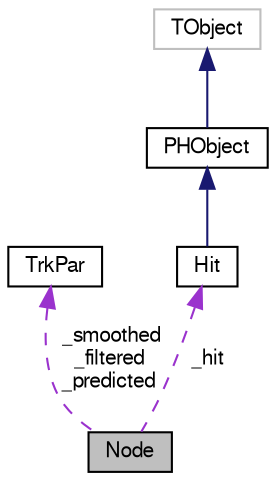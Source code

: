 digraph "Node"
{
  bgcolor="transparent";
  edge [fontname="FreeSans",fontsize="10",labelfontname="FreeSans",labelfontsize="10"];
  node [fontname="FreeSans",fontsize="10",shape=record];
  Node1 [label="Node",height=0.2,width=0.4,color="black", fillcolor="grey75", style="filled" fontcolor="black"];
  Node2 -> Node1 [dir="back",color="darkorchid3",fontsize="10",style="dashed",label=" _smoothed\n_filtered\n_predicted" ,fontname="FreeSans"];
  Node2 [label="TrkPar",height=0.2,width=0.4,color="black",URL="$d2/d70/classTrkPar.html"];
  Node3 -> Node1 [dir="back",color="darkorchid3",fontsize="10",style="dashed",label=" _hit" ,fontname="FreeSans"];
  Node3 [label="Hit",height=0.2,width=0.4,color="black",URL="$d0/d88/classHit.html",tooltip="Definition of hit structure. "];
  Node4 -> Node3 [dir="back",color="midnightblue",fontsize="10",style="solid",fontname="FreeSans"];
  Node4 [label="PHObject",height=0.2,width=0.4,color="black",URL="$d9/d24/classPHObject.html"];
  Node5 -> Node4 [dir="back",color="midnightblue",fontsize="10",style="solid",fontname="FreeSans"];
  Node5 [label="TObject",height=0.2,width=0.4,color="grey75"];
}
